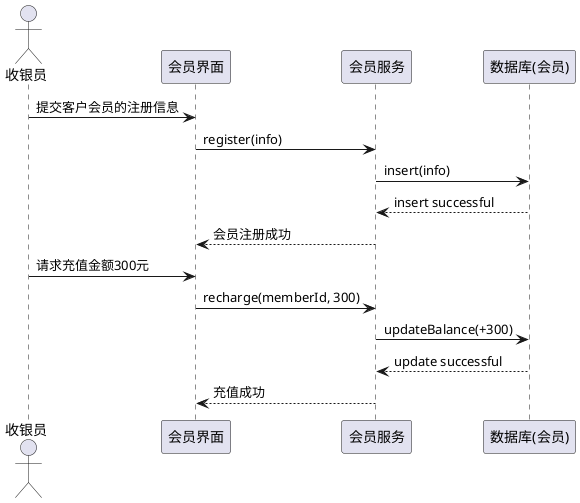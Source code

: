 @startuml
actor 收银员
participant "会员界面" as UI
participant "会员服务" as Service
participant "数据库(会员)" as DB

收银员 -> UI : 提交客户会员的注册信息
UI -> Service : register(info)
Service -> DB : insert(info)
DB --> Service : insert successful
Service --> UI : 会员注册成功

收银员 -> UI : 请求充值金额300元
UI -> Service : recharge(memberId, 300)
Service -> DB : updateBalance(+300)
DB --> Service : update successful
Service --> UI : 充值成功
@enduml

